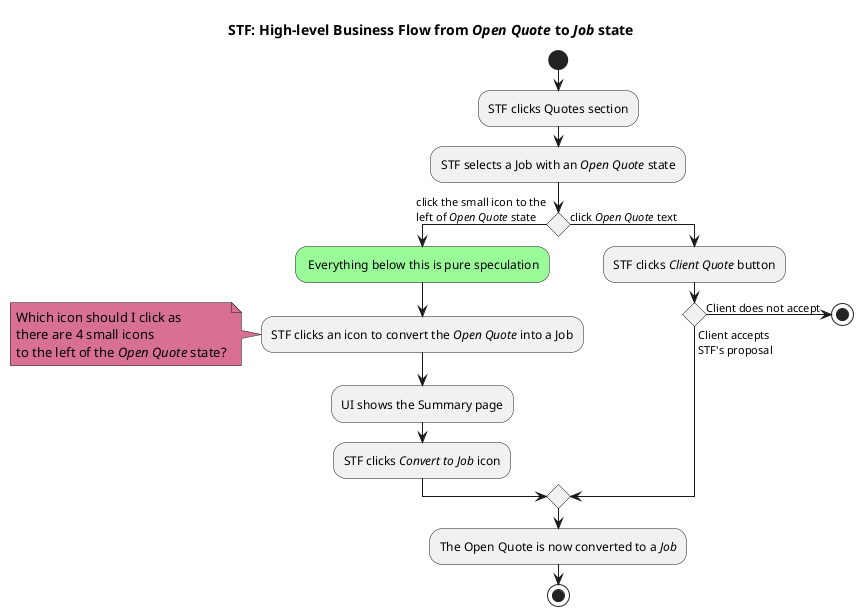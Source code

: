 ' Diagram containing flow from Open Quote state to Job
' NOTE:
' This is pure speculation on my end since wireframes
' are not clear as to how this should work

@startuml
    title STF: High-level Business Flow from //Open Quote// to //Job// state
    start
    :STF clicks Quotes section;
    :STF selects a Job with an //Open Quote// state;
    
    if () then (click the small icon to the\nleft of //Open Quote// state)
        #PaleGreen: Everything below this is pure speculation;
        :STF clicks an icon to convert the //Open Quote// into a Job;

        note #PaleVioletRed
            Which icon should I click as
            there are 4 small icons
            to the left of the //Open Quote// state?
        end note

        :UI shows the Summary page;
        :STF clicks //Convert to Job// icon;
    else (click //Open Quote// text)
        :STF clicks //Client Quote// button;
        if () then (Client does not accept)
            stop
        else(Client accepts\nSTF's proposal)
        endif
    endif
    :The Open Quote is now converted to a //Job//;
    stop
@enduml